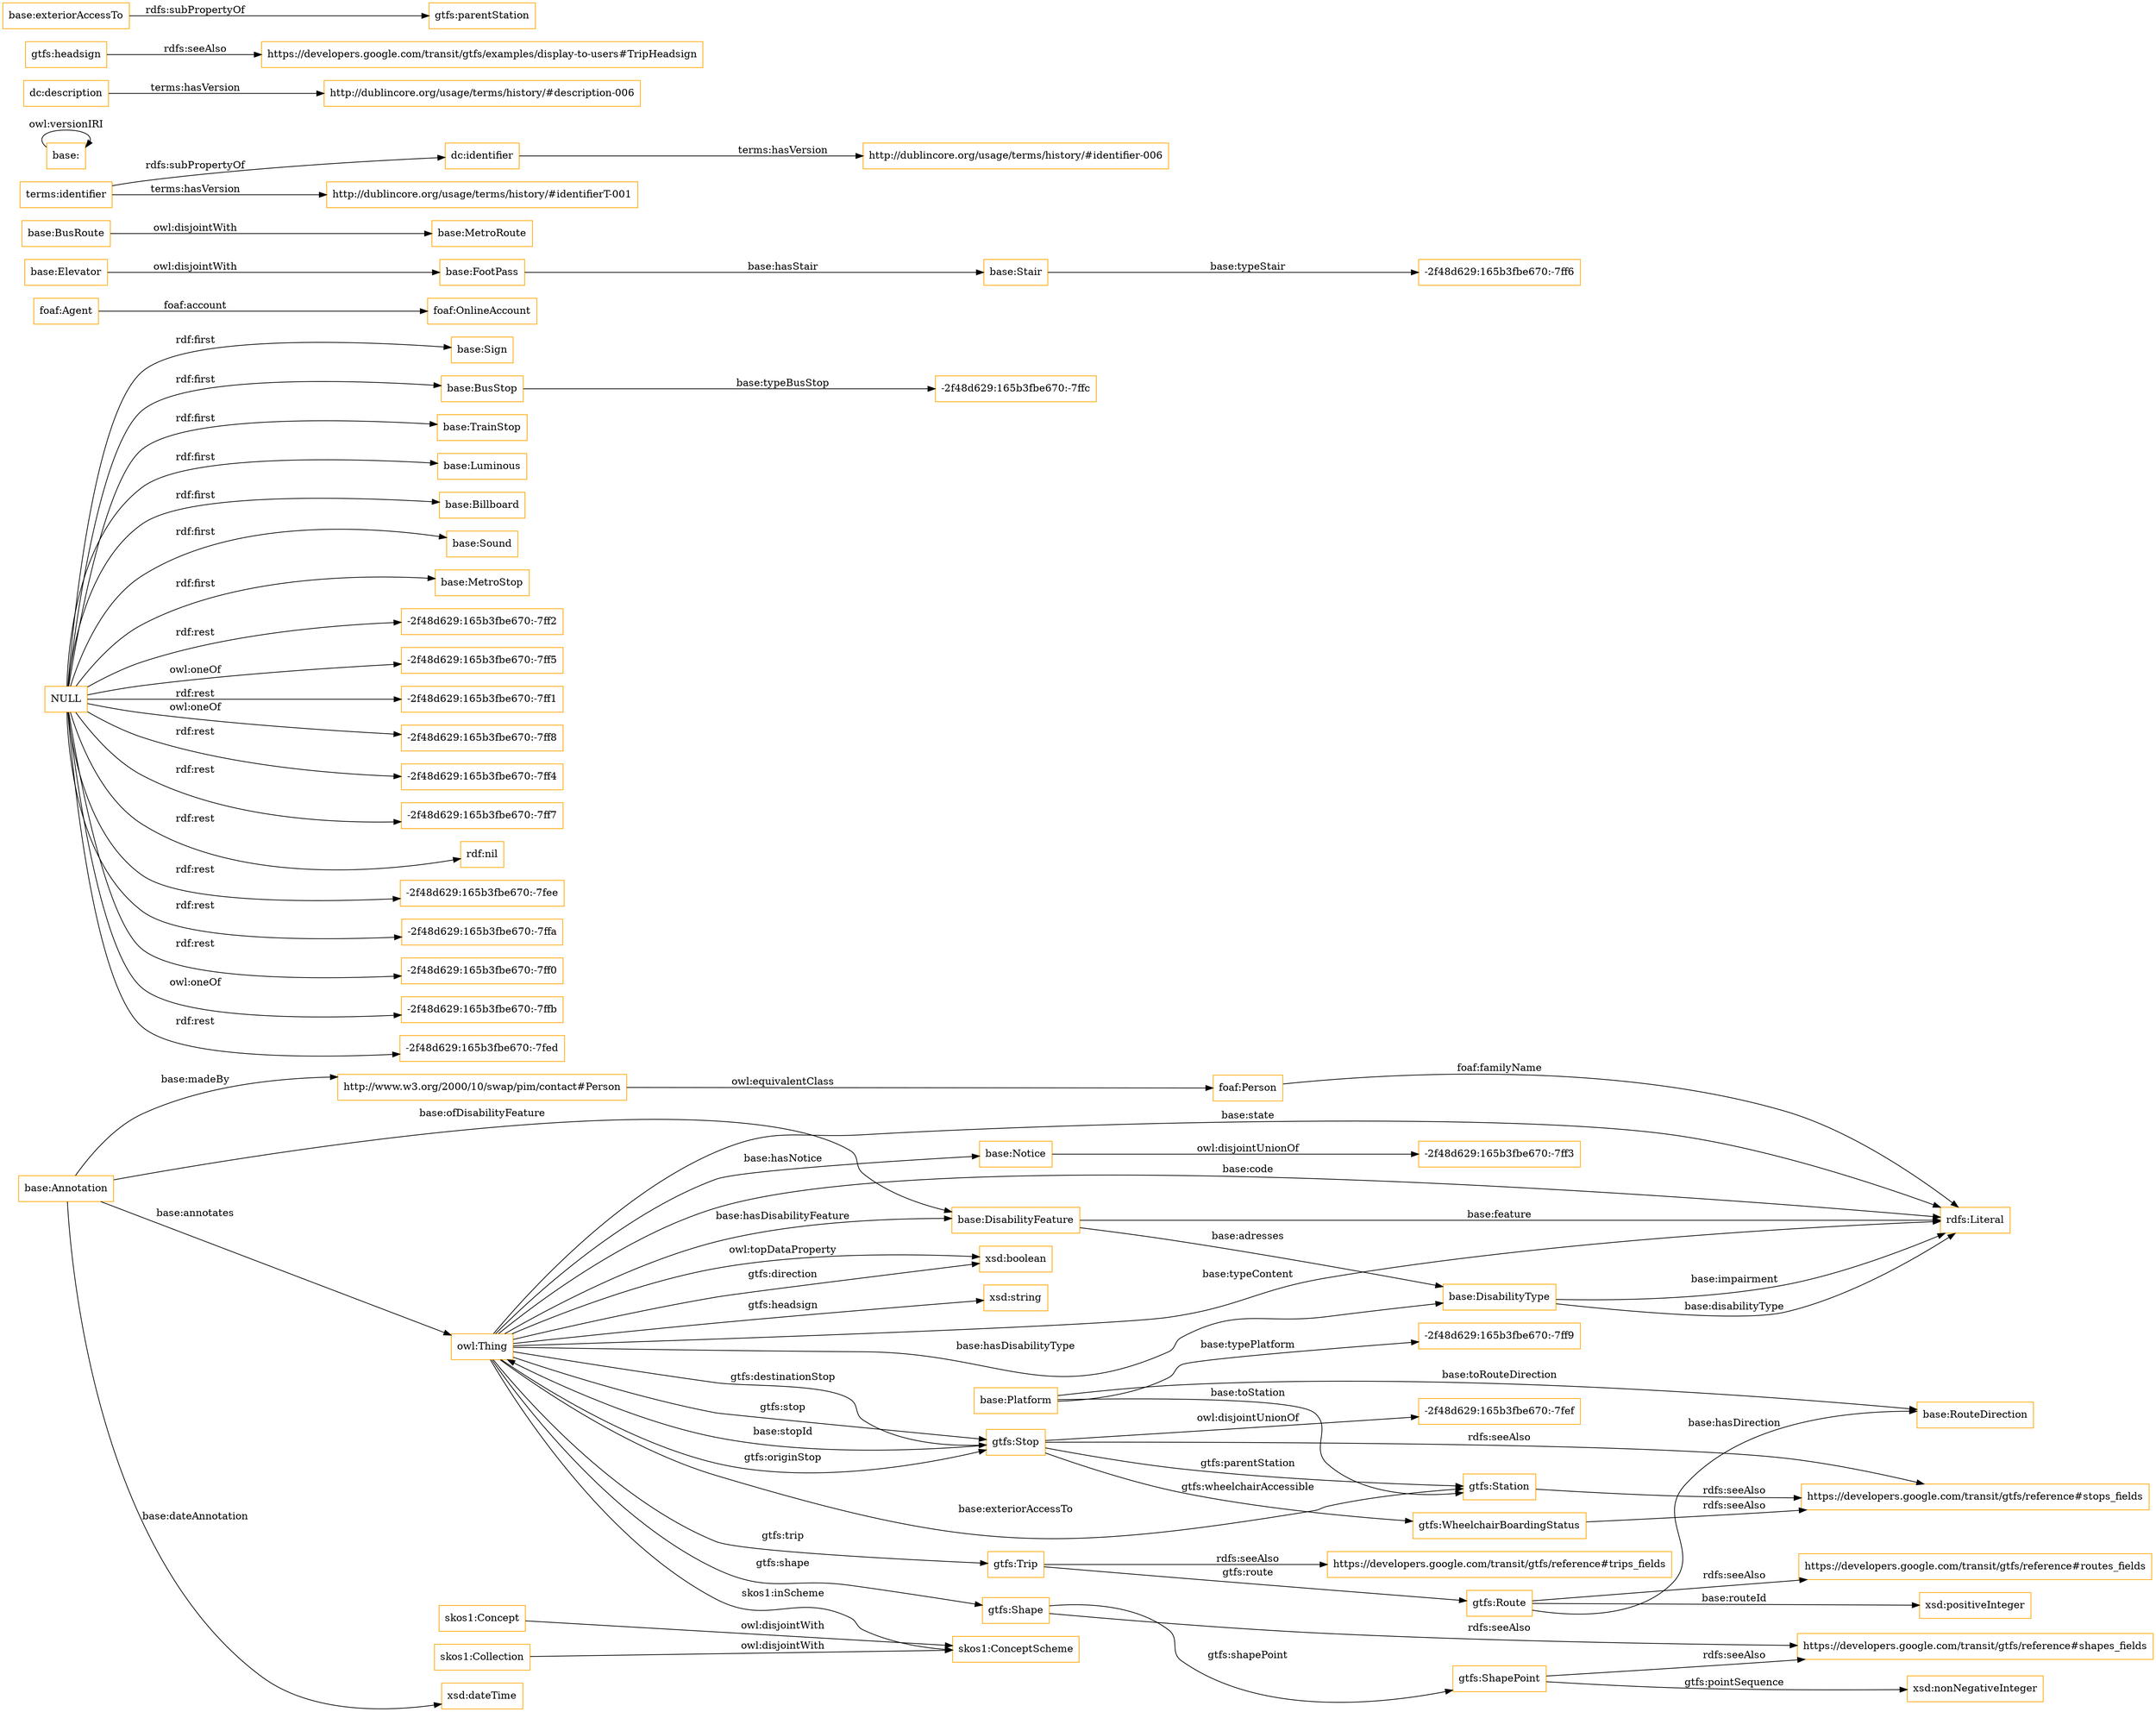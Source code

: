 digraph ar2dtool_diagram { 
rankdir=LR;
size="1501"
node [shape = rectangle, color="orange"]; "base:Annotation" "base:Sign" "http://www.w3.org/2000/10/swap/pim/contact#Person" "foaf:Agent" "base:Elevator" "skos1:ConceptScheme" "base:Stair" "skos1:Concept" "gtfs:Station" "base:BusStop" "base:DisabilityFeature" "base:BusRoute" "base:Platform" "gtfs:WheelchairBoardingStatus" "base:TrainStop" "base:Luminous" "base:Billboard" "gtfs:Shape" "base:RouteDirection" "foaf:OnlineAccount" "gtfs:Trip" "base:Sound" "base:MetroStop" "base:Notice" "base:FootPass" "foaf:Person" "gtfs:Stop" "gtfs:ShapePoint" "base:MetroRoute" "skos1:Collection" "gtfs:Route" "base:DisabilityType" ; /*classes style*/
	"gtfs:Shape" -> "https://developers.google.com/transit/gtfs/reference#shapes_fields" [ label = "rdfs:seeAlso" ];
	"dc:identifier" -> "http://dublincore.org/usage/terms/history/#identifier-006" [ label = "terms:hasVersion" ];
	"gtfs:ShapePoint" -> "https://developers.google.com/transit/gtfs/reference#shapes_fields" [ label = "rdfs:seeAlso" ];
	"gtfs:Trip" -> "https://developers.google.com/transit/gtfs/reference#trips_fields" [ label = "rdfs:seeAlso" ];
	"skos1:Collection" -> "skos1:ConceptScheme" [ label = "owl:disjointWith" ];
	"base:" -> "base:" [ label = "owl:versionIRI" ];
	"dc:description" -> "http://dublincore.org/usage/terms/history/#description-006" [ label = "terms:hasVersion" ];
	"gtfs:headsign" -> "https://developers.google.com/transit/gtfs/examples/display-to-users#TripHeadsign" [ label = "rdfs:seeAlso" ];
	"base:exteriorAccessTo" -> "gtfs:parentStation" [ label = "rdfs:subPropertyOf" ];
	"terms:identifier" -> "dc:identifier" [ label = "rdfs:subPropertyOf" ];
	"terms:identifier" -> "http://dublincore.org/usage/terms/history/#identifierT-001" [ label = "terms:hasVersion" ];
	"gtfs:Stop" -> "https://developers.google.com/transit/gtfs/reference#stops_fields" [ label = "rdfs:seeAlso" ];
	"gtfs:Stop" -> "-2f48d629:165b3fbe670:-7fef" [ label = "owl:disjointUnionOf" ];
	"base:Elevator" -> "base:FootPass" [ label = "owl:disjointWith" ];
	"gtfs:Station" -> "https://developers.google.com/transit/gtfs/reference#stops_fields" [ label = "rdfs:seeAlso" ];
	"NULL" -> "-2f48d629:165b3fbe670:-7ff2" [ label = "rdf:rest" ];
	"NULL" -> "-2f48d629:165b3fbe670:-7ff5" [ label = "owl:oneOf" ];
	"NULL" -> "base:Luminous" [ label = "rdf:first" ];
	"NULL" -> "base:BusStop" [ label = "rdf:first" ];
	"NULL" -> "base:Billboard" [ label = "rdf:first" ];
	"NULL" -> "-2f48d629:165b3fbe670:-7ff1" [ label = "rdf:rest" ];
	"NULL" -> "-2f48d629:165b3fbe670:-7ff8" [ label = "owl:oneOf" ];
	"NULL" -> "base:Sound" [ label = "rdf:first" ];
	"NULL" -> "-2f48d629:165b3fbe670:-7ff4" [ label = "rdf:rest" ];
	"NULL" -> "-2f48d629:165b3fbe670:-7ff7" [ label = "rdf:rest" ];
	"NULL" -> "base:Sign" [ label = "rdf:first" ];
	"NULL" -> "base:MetroStop" [ label = "rdf:first" ];
	"NULL" -> "rdf:nil" [ label = "rdf:rest" ];
	"NULL" -> "-2f48d629:165b3fbe670:-7fee" [ label = "rdf:rest" ];
	"NULL" -> "-2f48d629:165b3fbe670:-7ffa" [ label = "rdf:rest" ];
	"NULL" -> "-2f48d629:165b3fbe670:-7ff0" [ label = "rdf:rest" ];
	"NULL" -> "-2f48d629:165b3fbe670:-7ffb" [ label = "owl:oneOf" ];
	"NULL" -> "base:TrainStop" [ label = "rdf:first" ];
	"NULL" -> "-2f48d629:165b3fbe670:-7fed" [ label = "rdf:rest" ];
	"base:BusRoute" -> "base:MetroRoute" [ label = "owl:disjointWith" ];
	"skos1:Concept" -> "skos1:ConceptScheme" [ label = "owl:disjointWith" ];
	"http://www.w3.org/2000/10/swap/pim/contact#Person" -> "foaf:Person" [ label = "owl:equivalentClass" ];
	"base:Notice" -> "-2f48d629:165b3fbe670:-7ff3" [ label = "owl:disjointUnionOf" ];
	"gtfs:Route" -> "https://developers.google.com/transit/gtfs/reference#routes_fields" [ label = "rdfs:seeAlso" ];
	"gtfs:WheelchairBoardingStatus" -> "https://developers.google.com/transit/gtfs/reference#stops_fields" [ label = "rdfs:seeAlso" ];
	"base:BusStop" -> "-2f48d629:165b3fbe670:-7ffc" [ label = "base:typeBusStop" ];
	"base:DisabilityType" -> "rdfs:Literal" [ label = "base:disabilityType" ];
	"owl:Thing" -> "base:DisabilityType" [ label = "base:hasDisabilityType" ];
	"gtfs:ShapePoint" -> "xsd:nonNegativeInteger" [ label = "gtfs:pointSequence" ];
	"base:Platform" -> "gtfs:Station" [ label = "base:toStation" ];
	"base:Platform" -> "base:RouteDirection" [ label = "base:toRouteDirection" ];
	"owl:Thing" -> "rdfs:Literal" [ label = "base:state" ];
	"gtfs:Stop" -> "gtfs:Station" [ label = "gtfs:parentStation" ];
	"gtfs:Stop" -> "owl:Thing" [ label = "base:stopId" ];
	"base:Platform" -> "-2f48d629:165b3fbe670:-7ff9" [ label = "base:typePlatform" ];
	"owl:Thing" -> "rdfs:Literal" [ label = "base:code" ];
	"foaf:Person" -> "rdfs:Literal" [ label = "foaf:familyName" ];
	"base:DisabilityType" -> "rdfs:Literal" [ label = "base:impairment" ];
	"gtfs:Shape" -> "gtfs:ShapePoint" [ label = "gtfs:shapePoint" ];
	"owl:Thing" -> "gtfs:Stop" [ label = "gtfs:originStop" ];
	"owl:Thing" -> "gtfs:Trip" [ label = "gtfs:trip" ];
	"base:Stair" -> "-2f48d629:165b3fbe670:-7ff6" [ label = "base:typeStair" ];
	"owl:Thing" -> "xsd:boolean" [ label = "gtfs:direction" ];
	"owl:Thing" -> "gtfs:Shape" [ label = "gtfs:shape" ];
	"base:Annotation" -> "xsd:dateTime" [ label = "base:dateAnnotation" ];
	"owl:Thing" -> "gtfs:Stop" [ label = "gtfs:destinationStop" ];
	"base:FootPass" -> "base:Stair" [ label = "base:hasStair" ];
	"gtfs:Stop" -> "gtfs:WheelchairBoardingStatus" [ label = "gtfs:wheelchairAccessible" ];
	"base:Annotation" -> "owl:Thing" [ label = "base:annotates" ];
	"owl:Thing" -> "gtfs:Stop" [ label = "gtfs:stop" ];
	"owl:Thing" -> "rdfs:Literal" [ label = "base:typeContent" ];
	"base:DisabilityFeature" -> "base:DisabilityType" [ label = "base:adresses" ];
	"base:Annotation" -> "http://www.w3.org/2000/10/swap/pim/contact#Person" [ label = "base:madeBy" ];
	"owl:Thing" -> "base:Notice" [ label = "base:hasNotice" ];
	"foaf:Agent" -> "foaf:OnlineAccount" [ label = "foaf:account" ];
	"base:DisabilityFeature" -> "rdfs:Literal" [ label = "base:feature" ];
	"base:Annotation" -> "base:DisabilityFeature" [ label = "base:ofDisabilityFeature" ];
	"gtfs:Route" -> "base:RouteDirection" [ label = "base:hasDirection" ];
	"gtfs:Route" -> "xsd:positiveInteger" [ label = "base:routeId" ];
	"gtfs:Trip" -> "gtfs:Route" [ label = "gtfs:route" ];
	"owl:Thing" -> "gtfs:Station" [ label = "base:exteriorAccessTo" ];
	"owl:Thing" -> "xsd:boolean" [ label = "owl:topDataProperty" ];
	"owl:Thing" -> "xsd:string" [ label = "gtfs:headsign" ];
	"owl:Thing" -> "skos1:ConceptScheme" [ label = "skos1:inScheme" ];
	"owl:Thing" -> "base:DisabilityFeature" [ label = "base:hasDisabilityFeature" ];

}
